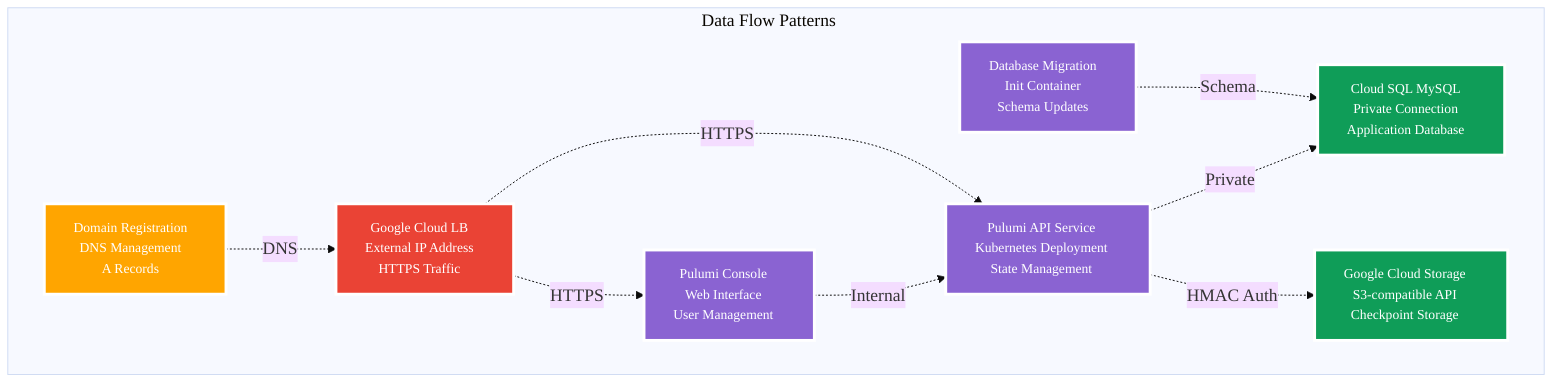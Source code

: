 %%{init: {'theme':'base', 'themeVariables': {'fontSize': '18px', 'fontFamily': 'Arial, sans-serif'}}}%%
graph TD
    classDef storage fill:#0F9D58,stroke:#FFFFFF,stroke-width:3px,color:#FFFFFF,font-size:14px
    classDef pulumi fill:#8A63D2,stroke:#FFFFFF,stroke-width:3px,color:#FFFFFF,font-size:14px
    classDef network fill:#EA4335,stroke:#FFFFFF,stroke-width:3px,color:#FFFFFF,font-size:14px
    classDef external fill:#FFA500,stroke:#FFFFFF,stroke-width:3px,color:#FFFFFF,font-size:14px
    
    subgraph FLOW["Data Flow Patterns"]
        API[Pulumi API Service<br/>Kubernetes Deployment<br/>State Management]:::pulumi
        CONSOLE[Pulumi Console<br/>Web Interface<br/>User Management]:::pulumi
        MIGRATION[Database Migration<br/>Init Container<br/>Schema Updates]:::pulumi
        
        MYSQL_DB[Cloud SQL MySQL<br/>Private Connection<br/>Application Database]:::storage
        GCS_STATE[Google Cloud Storage<br/>S3-compatible API<br/>Checkpoint Storage]:::storage
        
        EXTERNAL_LB[Google Cloud LB<br/>External IP Address<br/>HTTPS Traffic]:::network
        
        DNS_EXT[Domain Registration<br/>DNS Management<br/>A Records]:::external
    end
    
    API -.->|Private| MYSQL_DB
    API -.->|HMAC Auth| GCS_STATE
    CONSOLE -.->|Internal| API
    MIGRATION -.->|Schema| MYSQL_DB
    
    EXTERNAL_LB -.->|HTTPS| API
    EXTERNAL_LB -.->|HTTPS| CONSOLE
    DNS_EXT -.->|DNS| EXTERNAL_LB